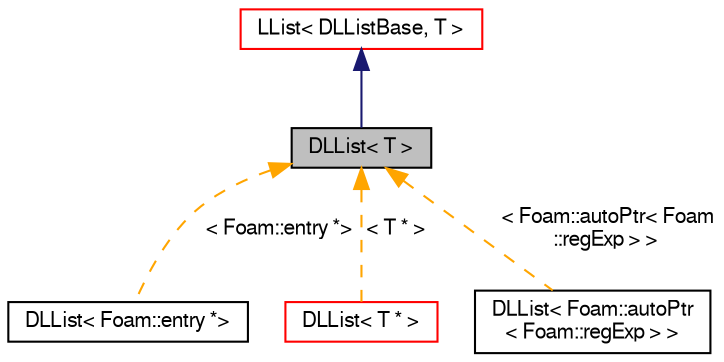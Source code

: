 digraph "DLList&lt; T &gt;"
{
  bgcolor="transparent";
  edge [fontname="FreeSans",fontsize="10",labelfontname="FreeSans",labelfontsize="10"];
  node [fontname="FreeSans",fontsize="10",shape=record];
  Node0 [label="DLList\< T \>",height=0.2,width=0.4,color="black", fillcolor="grey75", style="filled", fontcolor="black"];
  Node1 -> Node0 [dir="back",color="midnightblue",fontsize="10",style="solid",fontname="FreeSans"];
  Node1 [label="LList\< DLListBase, T \>",height=0.2,width=0.4,color="red",URL="$a25762.html"];
  Node0 -> Node5 [dir="back",color="orange",fontsize="10",style="dashed",label=" \< Foam::entry *\>" ,fontname="FreeSans"];
  Node5 [label="DLList\< Foam::entry *\>",height=0.2,width=0.4,color="black",URL="$a25842.html"];
  Node0 -> Node6 [dir="back",color="orange",fontsize="10",style="dashed",label=" \< T * \>" ,fontname="FreeSans"];
  Node6 [label="DLList\< T * \>",height=0.2,width=0.4,color="red",URL="$a25842.html"];
  Node0 -> Node9 [dir="back",color="orange",fontsize="10",style="dashed",label=" \< Foam::autoPtr\< Foam\l::regExp \> \>" ,fontname="FreeSans"];
  Node9 [label="DLList\< Foam::autoPtr\l\< Foam::regExp \> \>",height=0.2,width=0.4,color="black",URL="$a25842.html"];
}
